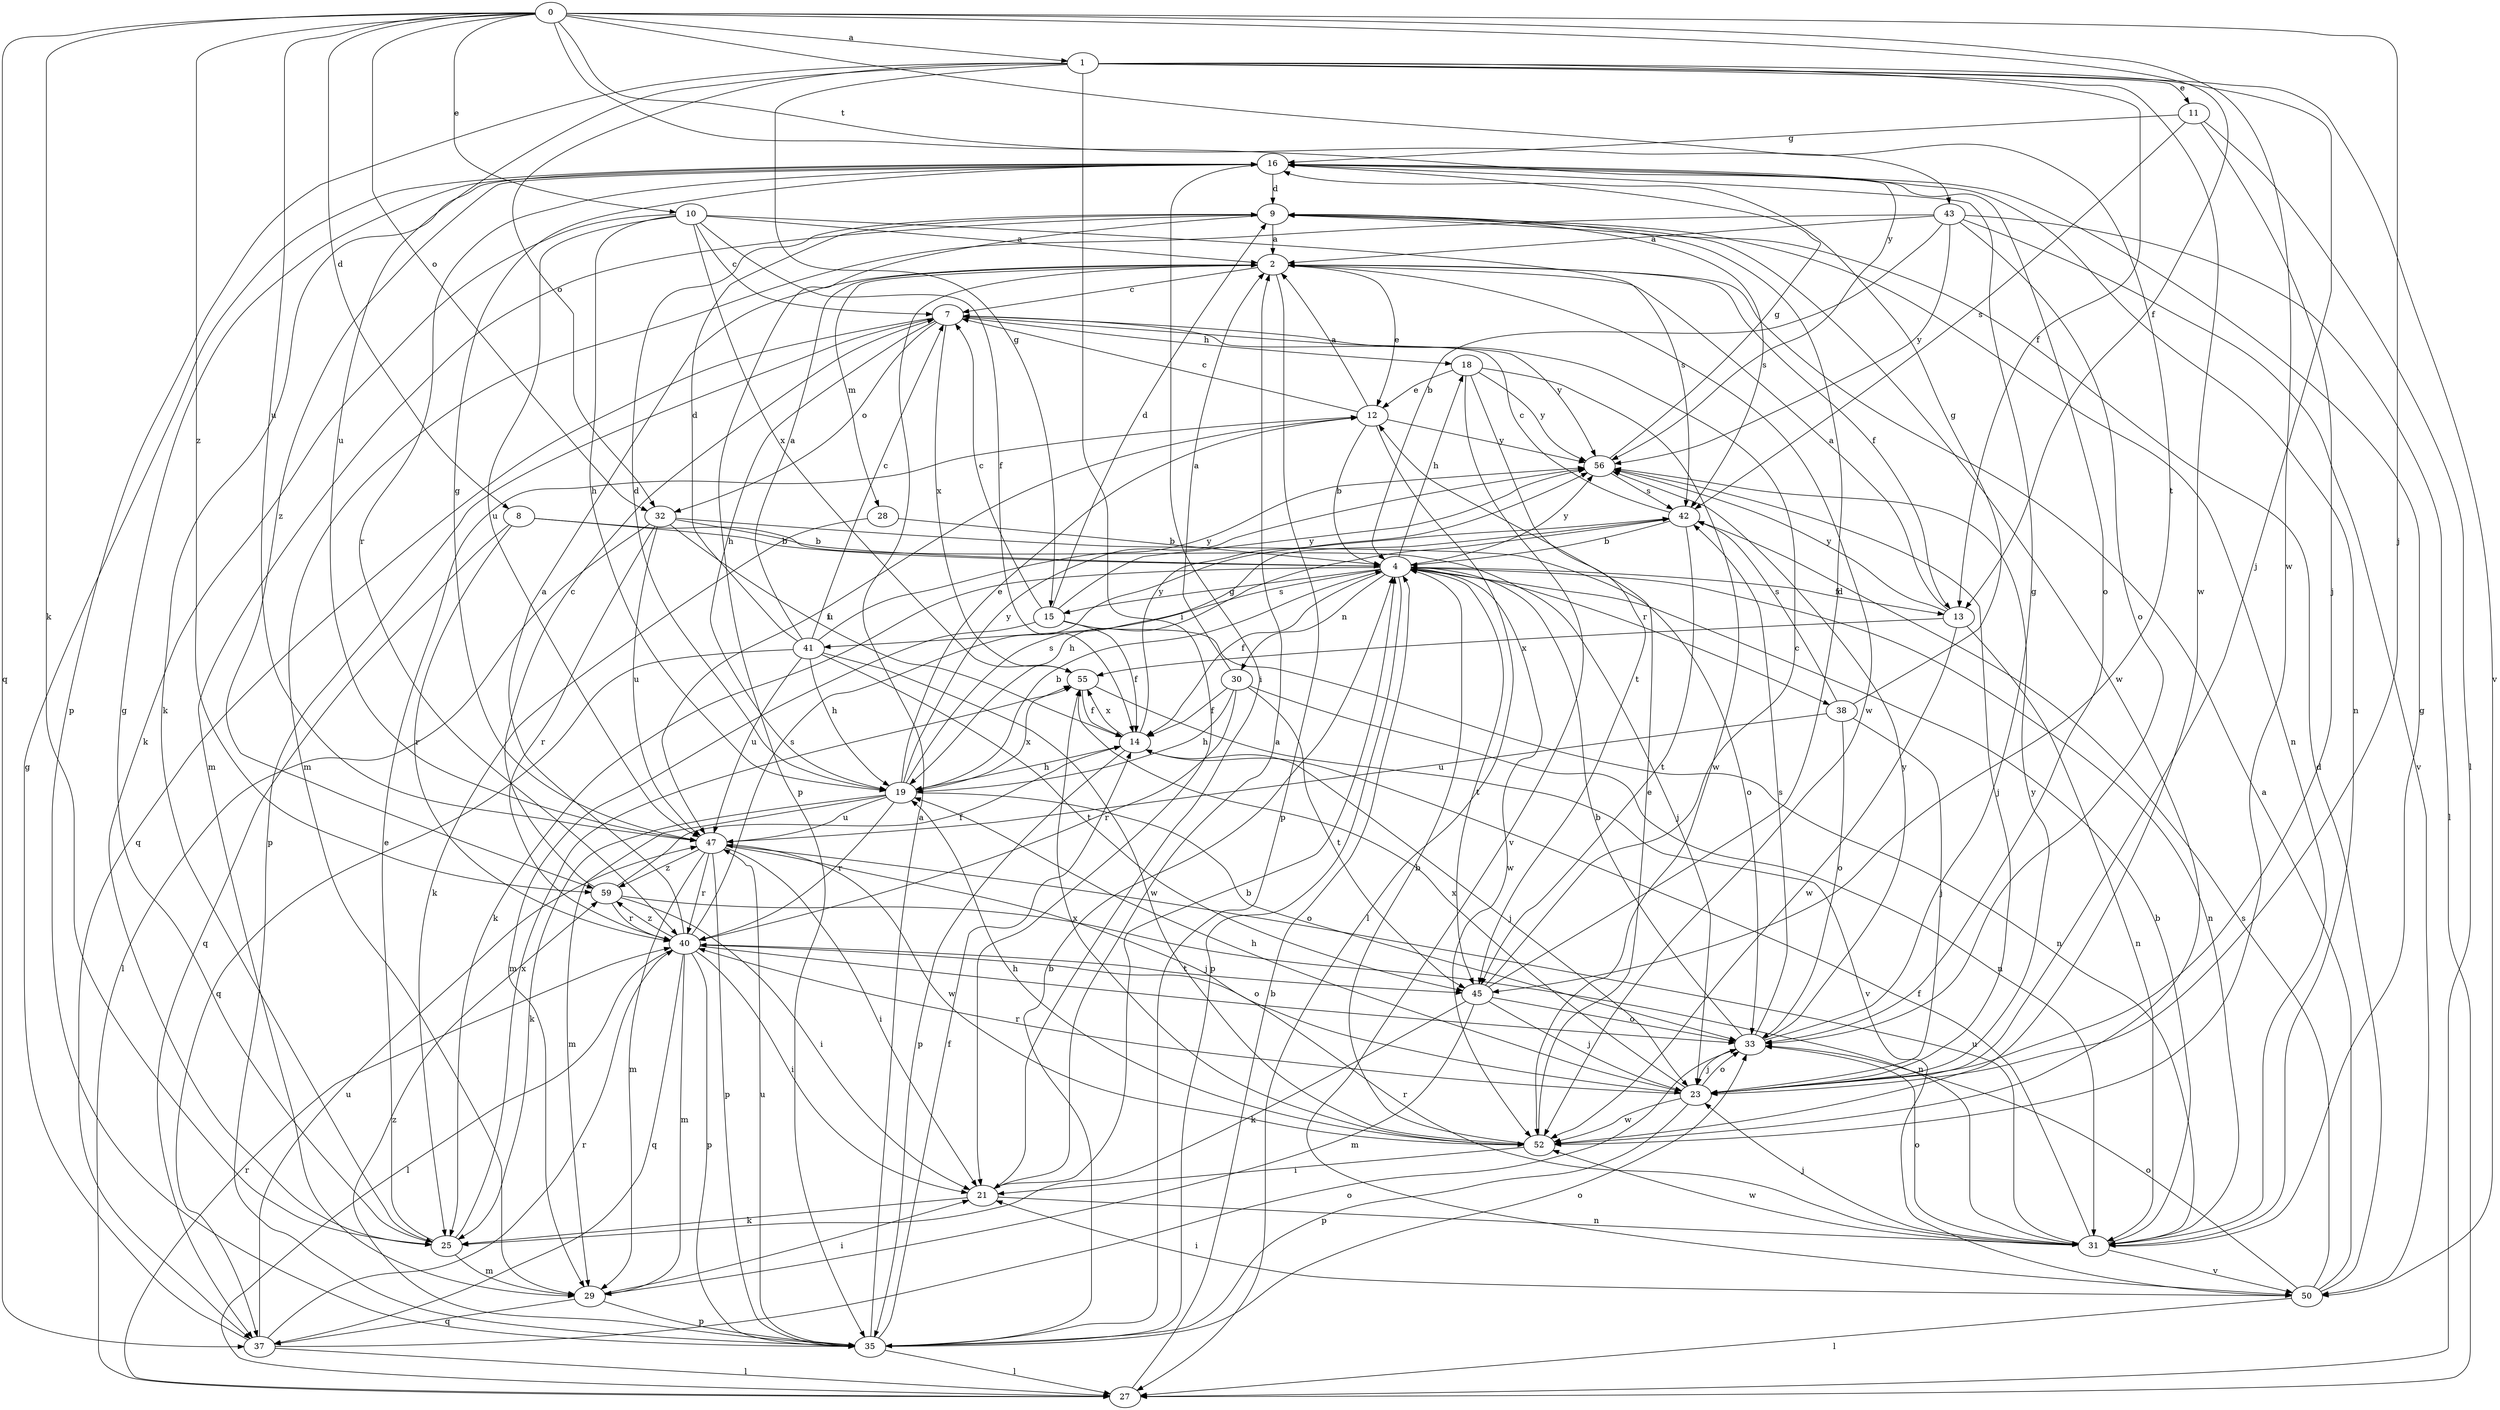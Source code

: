 strict digraph  {
0;
1;
2;
4;
7;
8;
9;
10;
11;
12;
13;
14;
15;
16;
18;
19;
21;
23;
25;
27;
28;
29;
30;
31;
32;
33;
35;
37;
38;
40;
41;
42;
43;
45;
47;
50;
52;
55;
56;
59;
0 -> 1  [label=a];
0 -> 8  [label=d];
0 -> 10  [label=e];
0 -> 13  [label=f];
0 -> 23  [label=j];
0 -> 25  [label=k];
0 -> 32  [label=o];
0 -> 37  [label=q];
0 -> 43  [label=t];
0 -> 45  [label=t];
0 -> 47  [label=u];
0 -> 52  [label=w];
0 -> 56  [label=y];
0 -> 59  [label=z];
1 -> 11  [label=e];
1 -> 13  [label=f];
1 -> 15  [label=g];
1 -> 21  [label=i];
1 -> 23  [label=j];
1 -> 32  [label=o];
1 -> 35  [label=p];
1 -> 47  [label=u];
1 -> 50  [label=v];
1 -> 52  [label=w];
2 -> 7  [label=c];
2 -> 12  [label=e];
2 -> 13  [label=f];
2 -> 28  [label=m];
2 -> 35  [label=p];
2 -> 52  [label=w];
4 -> 13  [label=f];
4 -> 14  [label=f];
4 -> 15  [label=g];
4 -> 18  [label=h];
4 -> 25  [label=k];
4 -> 30  [label=n];
4 -> 31  [label=n];
4 -> 35  [label=p];
4 -> 38  [label=r];
4 -> 41  [label=s];
4 -> 45  [label=t];
4 -> 52  [label=w];
4 -> 56  [label=y];
7 -> 18  [label=h];
7 -> 19  [label=h];
7 -> 32  [label=o];
7 -> 35  [label=p];
7 -> 37  [label=q];
7 -> 55  [label=x];
7 -> 56  [label=y];
8 -> 4  [label=b];
8 -> 23  [label=j];
8 -> 37  [label=q];
8 -> 40  [label=r];
9 -> 2  [label=a];
9 -> 29  [label=m];
9 -> 31  [label=n];
9 -> 35  [label=p];
9 -> 42  [label=s];
9 -> 52  [label=w];
10 -> 2  [label=a];
10 -> 7  [label=c];
10 -> 14  [label=f];
10 -> 19  [label=h];
10 -> 25  [label=k];
10 -> 42  [label=s];
10 -> 47  [label=u];
10 -> 55  [label=x];
11 -> 16  [label=g];
11 -> 23  [label=j];
11 -> 27  [label=l];
11 -> 42  [label=s];
12 -> 2  [label=a];
12 -> 4  [label=b];
12 -> 7  [label=c];
12 -> 27  [label=l];
12 -> 47  [label=u];
12 -> 56  [label=y];
13 -> 2  [label=a];
13 -> 31  [label=n];
13 -> 52  [label=w];
13 -> 55  [label=x];
13 -> 56  [label=y];
14 -> 19  [label=h];
14 -> 23  [label=j];
14 -> 35  [label=p];
14 -> 55  [label=x];
14 -> 56  [label=y];
15 -> 7  [label=c];
15 -> 9  [label=d];
15 -> 14  [label=f];
15 -> 29  [label=m];
15 -> 31  [label=n];
15 -> 56  [label=y];
16 -> 9  [label=d];
16 -> 21  [label=i];
16 -> 25  [label=k];
16 -> 31  [label=n];
16 -> 33  [label=o];
16 -> 40  [label=r];
16 -> 59  [label=z];
18 -> 12  [label=e];
18 -> 45  [label=t];
18 -> 50  [label=v];
18 -> 52  [label=w];
18 -> 56  [label=y];
19 -> 4  [label=b];
19 -> 9  [label=d];
19 -> 12  [label=e];
19 -> 25  [label=k];
19 -> 29  [label=m];
19 -> 33  [label=o];
19 -> 40  [label=r];
19 -> 42  [label=s];
19 -> 47  [label=u];
19 -> 55  [label=x];
19 -> 56  [label=y];
21 -> 2  [label=a];
21 -> 4  [label=b];
21 -> 25  [label=k];
21 -> 31  [label=n];
23 -> 19  [label=h];
23 -> 33  [label=o];
23 -> 35  [label=p];
23 -> 40  [label=r];
23 -> 52  [label=w];
23 -> 55  [label=x];
23 -> 56  [label=y];
25 -> 12  [label=e];
25 -> 16  [label=g];
25 -> 29  [label=m];
25 -> 55  [label=x];
27 -> 4  [label=b];
27 -> 40  [label=r];
28 -> 4  [label=b];
28 -> 25  [label=k];
29 -> 21  [label=i];
29 -> 35  [label=p];
29 -> 37  [label=q];
30 -> 2  [label=a];
30 -> 14  [label=f];
30 -> 19  [label=h];
30 -> 31  [label=n];
30 -> 40  [label=r];
30 -> 45  [label=t];
31 -> 4  [label=b];
31 -> 14  [label=f];
31 -> 16  [label=g];
31 -> 23  [label=j];
31 -> 33  [label=o];
31 -> 40  [label=r];
31 -> 47  [label=u];
31 -> 50  [label=v];
31 -> 52  [label=w];
32 -> 4  [label=b];
32 -> 14  [label=f];
32 -> 27  [label=l];
32 -> 33  [label=o];
32 -> 40  [label=r];
32 -> 47  [label=u];
33 -> 4  [label=b];
33 -> 16  [label=g];
33 -> 23  [label=j];
33 -> 42  [label=s];
33 -> 56  [label=y];
35 -> 2  [label=a];
35 -> 4  [label=b];
35 -> 14  [label=f];
35 -> 27  [label=l];
35 -> 33  [label=o];
35 -> 47  [label=u];
35 -> 59  [label=z];
37 -> 16  [label=g];
37 -> 27  [label=l];
37 -> 33  [label=o];
37 -> 40  [label=r];
37 -> 47  [label=u];
38 -> 16  [label=g];
38 -> 23  [label=j];
38 -> 33  [label=o];
38 -> 42  [label=s];
38 -> 47  [label=u];
40 -> 2  [label=a];
40 -> 21  [label=i];
40 -> 27  [label=l];
40 -> 29  [label=m];
40 -> 33  [label=o];
40 -> 35  [label=p];
40 -> 37  [label=q];
40 -> 42  [label=s];
40 -> 45  [label=t];
40 -> 59  [label=z];
41 -> 2  [label=a];
41 -> 7  [label=c];
41 -> 9  [label=d];
41 -> 19  [label=h];
41 -> 37  [label=q];
41 -> 45  [label=t];
41 -> 47  [label=u];
41 -> 52  [label=w];
41 -> 56  [label=y];
42 -> 4  [label=b];
42 -> 7  [label=c];
42 -> 19  [label=h];
42 -> 45  [label=t];
43 -> 2  [label=a];
43 -> 4  [label=b];
43 -> 27  [label=l];
43 -> 29  [label=m];
43 -> 33  [label=o];
43 -> 50  [label=v];
43 -> 56  [label=y];
45 -> 7  [label=c];
45 -> 9  [label=d];
45 -> 23  [label=j];
45 -> 25  [label=k];
45 -> 29  [label=m];
45 -> 33  [label=o];
47 -> 16  [label=g];
47 -> 21  [label=i];
47 -> 23  [label=j];
47 -> 29  [label=m];
47 -> 35  [label=p];
47 -> 40  [label=r];
47 -> 52  [label=w];
47 -> 59  [label=z];
50 -> 2  [label=a];
50 -> 9  [label=d];
50 -> 21  [label=i];
50 -> 27  [label=l];
50 -> 33  [label=o];
50 -> 42  [label=s];
52 -> 4  [label=b];
52 -> 12  [label=e];
52 -> 19  [label=h];
52 -> 21  [label=i];
52 -> 55  [label=x];
55 -> 14  [label=f];
55 -> 50  [label=v];
56 -> 16  [label=g];
56 -> 23  [label=j];
56 -> 42  [label=s];
59 -> 7  [label=c];
59 -> 14  [label=f];
59 -> 21  [label=i];
59 -> 31  [label=n];
59 -> 40  [label=r];
}
